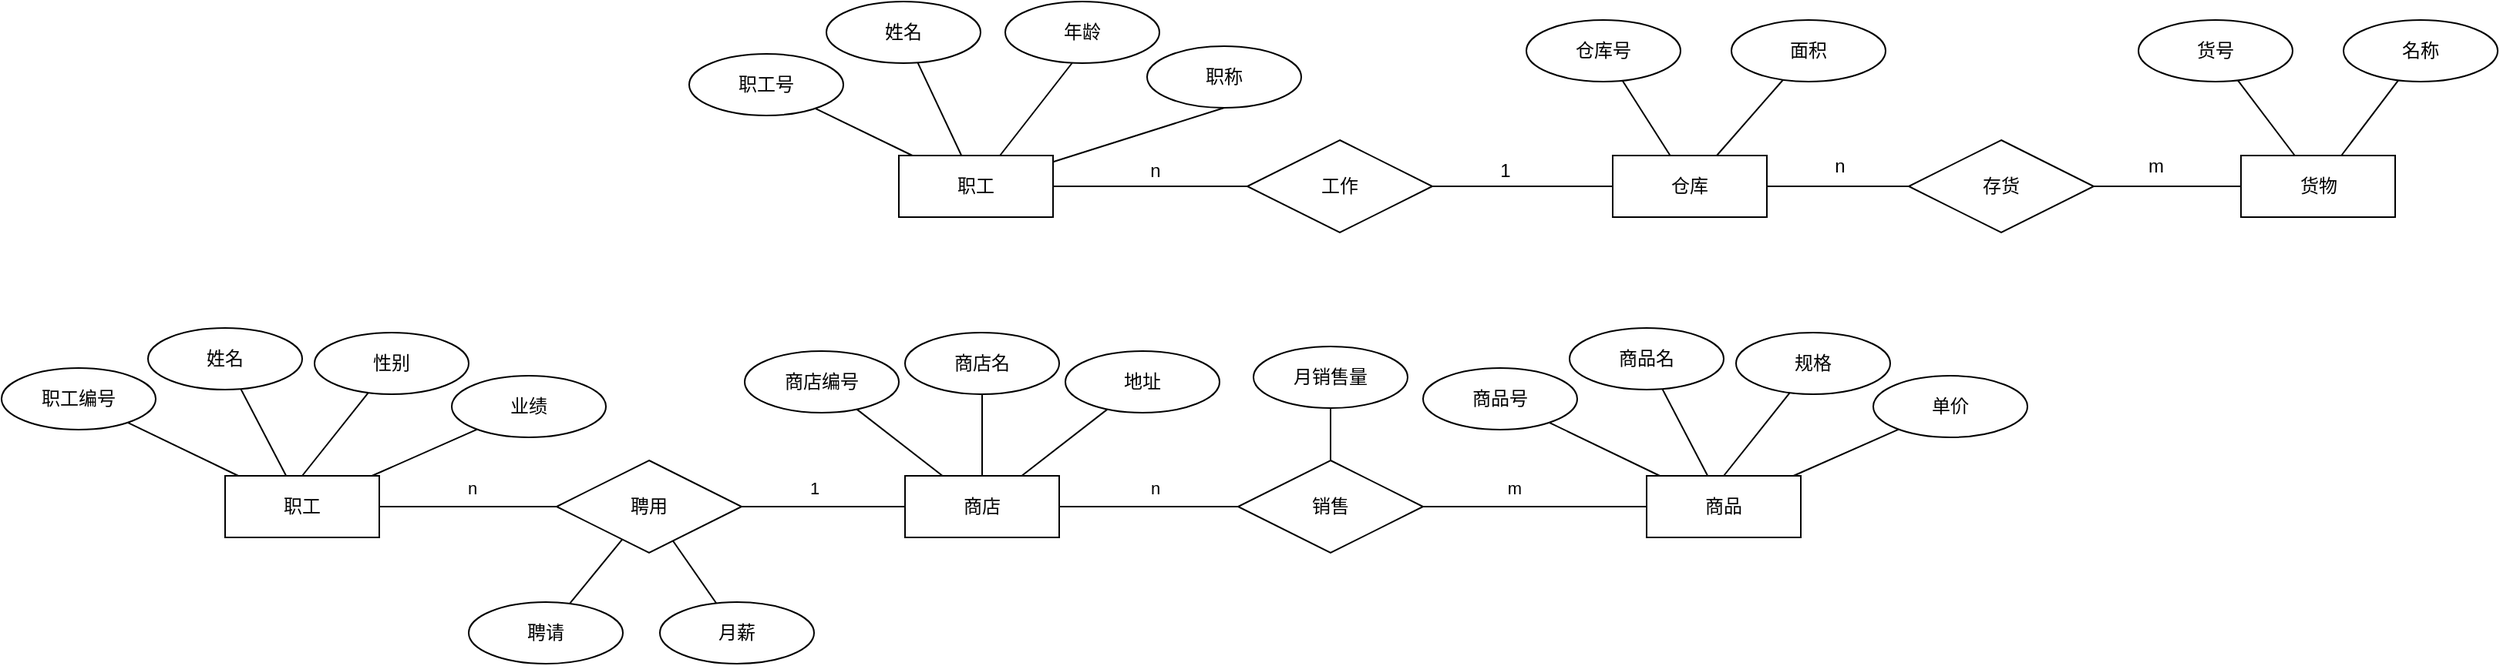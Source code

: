<mxfile version="21.7.5" type="github">
  <diagram id="R2lEEEUBdFMjLlhIrx00" name="Page-1">
    <mxGraphModel dx="1980" dy="488" grid="0" gridSize="10" guides="1" tooltips="1" connect="1" arrows="1" fold="1" page="0" pageScale="1" pageWidth="850" pageHeight="1100" math="0" shadow="0" extFonts="Permanent Marker^https://fonts.googleapis.com/css?family=Permanent+Marker">
      <root>
        <mxCell id="0" />
        <mxCell id="1" parent="0" />
        <mxCell id="lbiJdHwen5PBFrmT2Bng-1" value="仓库号" style="ellipse;whiteSpace=wrap;html=1;align=center;" vertex="1" parent="1">
          <mxGeometry x="-52" y="206" width="100" height="40" as="geometry" />
        </mxCell>
        <mxCell id="lbiJdHwen5PBFrmT2Bng-4" style="rounded=0;orthogonalLoop=1;jettySize=auto;html=1;endArrow=none;endFill=0;" edge="1" parent="1" source="lbiJdHwen5PBFrmT2Bng-2" target="lbiJdHwen5PBFrmT2Bng-1">
          <mxGeometry relative="1" as="geometry" />
        </mxCell>
        <mxCell id="lbiJdHwen5PBFrmT2Bng-6" style="rounded=0;orthogonalLoop=1;jettySize=auto;html=1;endArrow=none;endFill=0;" edge="1" parent="1" source="lbiJdHwen5PBFrmT2Bng-2" target="lbiJdHwen5PBFrmT2Bng-3">
          <mxGeometry relative="1" as="geometry" />
        </mxCell>
        <mxCell id="lbiJdHwen5PBFrmT2Bng-30" style="edgeStyle=orthogonalEdgeStyle;rounded=0;orthogonalLoop=1;jettySize=auto;html=1;endArrow=none;endFill=0;" edge="1" parent="1" source="lbiJdHwen5PBFrmT2Bng-2" target="lbiJdHwen5PBFrmT2Bng-29">
          <mxGeometry relative="1" as="geometry">
            <mxPoint x="163" y="316" as="targetPoint" />
          </mxGeometry>
        </mxCell>
        <mxCell id="lbiJdHwen5PBFrmT2Bng-2" value="仓库" style="whiteSpace=wrap;html=1;align=center;" vertex="1" parent="1">
          <mxGeometry x="4" y="294" width="100" height="40" as="geometry" />
        </mxCell>
        <mxCell id="lbiJdHwen5PBFrmT2Bng-3" value="面积" style="ellipse;whiteSpace=wrap;html=1;align=center;" vertex="1" parent="1">
          <mxGeometry x="81" y="206" width="100" height="40" as="geometry" />
        </mxCell>
        <mxCell id="lbiJdHwen5PBFrmT2Bng-7" value="货号" style="ellipse;whiteSpace=wrap;html=1;align=center;" vertex="1" parent="1">
          <mxGeometry x="345" y="206" width="100" height="40" as="geometry" />
        </mxCell>
        <mxCell id="lbiJdHwen5PBFrmT2Bng-8" style="rounded=0;orthogonalLoop=1;jettySize=auto;html=1;endArrow=none;endFill=0;" edge="1" parent="1" source="lbiJdHwen5PBFrmT2Bng-10" target="lbiJdHwen5PBFrmT2Bng-7">
          <mxGeometry relative="1" as="geometry" />
        </mxCell>
        <mxCell id="lbiJdHwen5PBFrmT2Bng-9" style="rounded=0;orthogonalLoop=1;jettySize=auto;html=1;endArrow=none;endFill=0;" edge="1" parent="1" source="lbiJdHwen5PBFrmT2Bng-10" target="lbiJdHwen5PBFrmT2Bng-11">
          <mxGeometry relative="1" as="geometry" />
        </mxCell>
        <mxCell id="lbiJdHwen5PBFrmT2Bng-10" value="货物" style="whiteSpace=wrap;html=1;align=center;" vertex="1" parent="1">
          <mxGeometry x="411.5" y="294" width="100" height="40" as="geometry" />
        </mxCell>
        <mxCell id="lbiJdHwen5PBFrmT2Bng-11" value="名称" style="ellipse;whiteSpace=wrap;html=1;align=center;" vertex="1" parent="1">
          <mxGeometry x="478" y="206" width="100" height="40" as="geometry" />
        </mxCell>
        <mxCell id="lbiJdHwen5PBFrmT2Bng-31" style="edgeStyle=orthogonalEdgeStyle;rounded=0;orthogonalLoop=1;jettySize=auto;html=1;entryX=0;entryY=0.5;entryDx=0;entryDy=0;endArrow=none;endFill=0;" edge="1" parent="1" source="lbiJdHwen5PBFrmT2Bng-29" target="lbiJdHwen5PBFrmT2Bng-10">
          <mxGeometry relative="1" as="geometry" />
        </mxCell>
        <mxCell id="lbiJdHwen5PBFrmT2Bng-29" value="存货" style="shape=rhombus;perimeter=rhombusPerimeter;whiteSpace=wrap;html=1;align=center;" vertex="1" parent="1">
          <mxGeometry x="196" y="284" width="120" height="60" as="geometry" />
        </mxCell>
        <mxCell id="lbiJdHwen5PBFrmT2Bng-33" style="edgeStyle=orthogonalEdgeStyle;rounded=0;orthogonalLoop=1;jettySize=auto;html=1;endArrow=none;endFill=0;" edge="1" parent="1" source="lbiJdHwen5PBFrmT2Bng-32" target="lbiJdHwen5PBFrmT2Bng-2">
          <mxGeometry relative="1" as="geometry" />
        </mxCell>
        <mxCell id="lbiJdHwen5PBFrmT2Bng-32" value="工作" style="shape=rhombus;perimeter=rhombusPerimeter;whiteSpace=wrap;html=1;align=center;" vertex="1" parent="1">
          <mxGeometry x="-233" y="284" width="120" height="60" as="geometry" />
        </mxCell>
        <mxCell id="lbiJdHwen5PBFrmT2Bng-34" value="职工号" style="ellipse;whiteSpace=wrap;html=1;align=center;" vertex="1" parent="1">
          <mxGeometry x="-595" y="228" width="100" height="40" as="geometry" />
        </mxCell>
        <mxCell id="lbiJdHwen5PBFrmT2Bng-35" style="rounded=0;orthogonalLoop=1;jettySize=auto;html=1;endArrow=none;endFill=0;" edge="1" parent="1" source="lbiJdHwen5PBFrmT2Bng-39" target="lbiJdHwen5PBFrmT2Bng-34">
          <mxGeometry relative="1" as="geometry" />
        </mxCell>
        <mxCell id="lbiJdHwen5PBFrmT2Bng-36" style="rounded=0;orthogonalLoop=1;jettySize=auto;html=1;endArrow=none;endFill=0;" edge="1" parent="1" source="lbiJdHwen5PBFrmT2Bng-39" target="lbiJdHwen5PBFrmT2Bng-40">
          <mxGeometry relative="1" as="geometry" />
        </mxCell>
        <mxCell id="lbiJdHwen5PBFrmT2Bng-37" style="rounded=0;orthogonalLoop=1;jettySize=auto;html=1;entryX=0.434;entryY=0.997;entryDx=0;entryDy=0;entryPerimeter=0;endArrow=none;endFill=0;" edge="1" parent="1" source="lbiJdHwen5PBFrmT2Bng-39" target="lbiJdHwen5PBFrmT2Bng-41">
          <mxGeometry relative="1" as="geometry" />
        </mxCell>
        <mxCell id="lbiJdHwen5PBFrmT2Bng-38" style="rounded=0;orthogonalLoop=1;jettySize=auto;html=1;entryX=0.5;entryY=1;entryDx=0;entryDy=0;endArrow=none;endFill=0;" edge="1" parent="1" source="lbiJdHwen5PBFrmT2Bng-39" target="lbiJdHwen5PBFrmT2Bng-42">
          <mxGeometry relative="1" as="geometry">
            <mxPoint x="-154" y="255" as="targetPoint" />
          </mxGeometry>
        </mxCell>
        <mxCell id="lbiJdHwen5PBFrmT2Bng-43" style="edgeStyle=orthogonalEdgeStyle;rounded=0;orthogonalLoop=1;jettySize=auto;html=1;entryX=0;entryY=0.5;entryDx=0;entryDy=0;endArrow=none;endFill=0;" edge="1" parent="1" source="lbiJdHwen5PBFrmT2Bng-39" target="lbiJdHwen5PBFrmT2Bng-32">
          <mxGeometry relative="1" as="geometry" />
        </mxCell>
        <mxCell id="lbiJdHwen5PBFrmT2Bng-39" value="职工" style="whiteSpace=wrap;html=1;align=center;" vertex="1" parent="1">
          <mxGeometry x="-459" y="294" width="100" height="40" as="geometry" />
        </mxCell>
        <mxCell id="lbiJdHwen5PBFrmT2Bng-40" value="姓名" style="ellipse;whiteSpace=wrap;html=1;align=center;" vertex="1" parent="1">
          <mxGeometry x="-506" y="194" width="100" height="40" as="geometry" />
        </mxCell>
        <mxCell id="lbiJdHwen5PBFrmT2Bng-41" value="年龄" style="ellipse;whiteSpace=wrap;html=1;align=center;" vertex="1" parent="1">
          <mxGeometry x="-390" y="194" width="100" height="40" as="geometry" />
        </mxCell>
        <mxCell id="lbiJdHwen5PBFrmT2Bng-42" value="职称" style="ellipse;whiteSpace=wrap;html=1;align=center;" vertex="1" parent="1">
          <mxGeometry x="-298" y="223" width="100" height="40" as="geometry" />
        </mxCell>
        <mxCell id="lbiJdHwen5PBFrmT2Bng-44" value="1" style="text;html=1;align=center;verticalAlign=middle;resizable=0;points=[];autosize=1;strokeColor=none;fillColor=none;" vertex="1" parent="1">
          <mxGeometry x="-79" y="291" width="25" height="26" as="geometry" />
        </mxCell>
        <mxCell id="lbiJdHwen5PBFrmT2Bng-45" value="n" style="text;html=1;align=center;verticalAlign=middle;resizable=0;points=[];autosize=1;strokeColor=none;fillColor=none;" vertex="1" parent="1">
          <mxGeometry x="-306" y="291" width="25" height="26" as="geometry" />
        </mxCell>
        <mxCell id="lbiJdHwen5PBFrmT2Bng-46" value="n" style="text;html=1;align=center;verticalAlign=middle;resizable=0;points=[];autosize=1;strokeColor=none;fillColor=none;" vertex="1" parent="1">
          <mxGeometry x="138" y="288" width="25" height="26" as="geometry" />
        </mxCell>
        <mxCell id="lbiJdHwen5PBFrmT2Bng-47" value="m" style="text;html=1;align=center;verticalAlign=middle;resizable=0;points=[];autosize=1;strokeColor=none;fillColor=none;" vertex="1" parent="1">
          <mxGeometry x="342" y="288" width="28" height="26" as="geometry" />
        </mxCell>
        <mxCell id="lbiJdHwen5PBFrmT2Bng-75" style="edgeStyle=none;shape=connector;rounded=0;orthogonalLoop=1;jettySize=auto;html=1;entryX=0;entryY=0.5;entryDx=0;entryDy=0;labelBackgroundColor=default;strokeColor=default;fontFamily=Helvetica;fontSize=11;fontColor=default;endArrow=none;endFill=0;" edge="1" parent="1" source="lbiJdHwen5PBFrmT2Bng-48" target="lbiJdHwen5PBFrmT2Bng-74">
          <mxGeometry relative="1" as="geometry" />
        </mxCell>
        <mxCell id="lbiJdHwen5PBFrmT2Bng-91" style="edgeStyle=none;shape=connector;rounded=0;orthogonalLoop=1;jettySize=auto;html=1;labelBackgroundColor=default;strokeColor=default;fontFamily=Helvetica;fontSize=11;fontColor=default;endArrow=none;endFill=0;" edge="1" parent="1" source="lbiJdHwen5PBFrmT2Bng-48" target="lbiJdHwen5PBFrmT2Bng-90">
          <mxGeometry relative="1" as="geometry" />
        </mxCell>
        <mxCell id="lbiJdHwen5PBFrmT2Bng-48" value="商店" style="whiteSpace=wrap;html=1;align=center;" vertex="1" parent="1">
          <mxGeometry x="-455" y="502" width="100" height="40" as="geometry" />
        </mxCell>
        <mxCell id="lbiJdHwen5PBFrmT2Bng-52" style="rounded=0;orthogonalLoop=1;jettySize=auto;html=1;endArrow=none;endFill=0;" edge="1" parent="1" source="lbiJdHwen5PBFrmT2Bng-49" target="lbiJdHwen5PBFrmT2Bng-48">
          <mxGeometry relative="1" as="geometry" />
        </mxCell>
        <mxCell id="lbiJdHwen5PBFrmT2Bng-49" value="商店编号" style="ellipse;whiteSpace=wrap;html=1;align=center;" vertex="1" parent="1">
          <mxGeometry x="-559" y="421" width="100" height="40" as="geometry" />
        </mxCell>
        <mxCell id="lbiJdHwen5PBFrmT2Bng-53" style="rounded=0;orthogonalLoop=1;jettySize=auto;html=1;endArrow=none;endFill=0;" edge="1" parent="1" source="lbiJdHwen5PBFrmT2Bng-50" target="lbiJdHwen5PBFrmT2Bng-48">
          <mxGeometry relative="1" as="geometry" />
        </mxCell>
        <mxCell id="lbiJdHwen5PBFrmT2Bng-50" value="商店名" style="ellipse;whiteSpace=wrap;html=1;align=center;" vertex="1" parent="1">
          <mxGeometry x="-455" y="409" width="100" height="40" as="geometry" />
        </mxCell>
        <mxCell id="lbiJdHwen5PBFrmT2Bng-54" style="rounded=0;orthogonalLoop=1;jettySize=auto;html=1;endArrow=none;endFill=0;" edge="1" parent="1" source="lbiJdHwen5PBFrmT2Bng-51" target="lbiJdHwen5PBFrmT2Bng-48">
          <mxGeometry relative="1" as="geometry" />
        </mxCell>
        <mxCell id="lbiJdHwen5PBFrmT2Bng-51" value="地址" style="ellipse;whiteSpace=wrap;html=1;align=center;" vertex="1" parent="1">
          <mxGeometry x="-351" y="421" width="100" height="40" as="geometry" />
        </mxCell>
        <mxCell id="lbiJdHwen5PBFrmT2Bng-55" value="商品" style="whiteSpace=wrap;html=1;align=center;" vertex="1" parent="1">
          <mxGeometry x="26" y="502" width="100" height="40" as="geometry" />
        </mxCell>
        <mxCell id="lbiJdHwen5PBFrmT2Bng-62" style="edgeStyle=none;shape=connector;rounded=0;orthogonalLoop=1;jettySize=auto;html=1;labelBackgroundColor=default;strokeColor=default;fontFamily=Helvetica;fontSize=11;fontColor=default;endArrow=none;endFill=0;" edge="1" parent="1" source="lbiJdHwen5PBFrmT2Bng-56" target="lbiJdHwen5PBFrmT2Bng-55">
          <mxGeometry relative="1" as="geometry" />
        </mxCell>
        <mxCell id="lbiJdHwen5PBFrmT2Bng-56" value="商品号" style="ellipse;whiteSpace=wrap;html=1;align=center;" vertex="1" parent="1">
          <mxGeometry x="-119" y="432" width="100" height="40" as="geometry" />
        </mxCell>
        <mxCell id="lbiJdHwen5PBFrmT2Bng-64" style="edgeStyle=none;shape=connector;rounded=0;orthogonalLoop=1;jettySize=auto;html=1;labelBackgroundColor=default;strokeColor=default;fontFamily=Helvetica;fontSize=11;fontColor=default;endArrow=none;endFill=0;" edge="1" parent="1" source="lbiJdHwen5PBFrmT2Bng-57" target="lbiJdHwen5PBFrmT2Bng-55">
          <mxGeometry relative="1" as="geometry" />
        </mxCell>
        <mxCell id="lbiJdHwen5PBFrmT2Bng-57" value="商品名" style="ellipse;whiteSpace=wrap;html=1;align=center;" vertex="1" parent="1">
          <mxGeometry x="-24" y="406" width="100" height="40" as="geometry" />
        </mxCell>
        <mxCell id="lbiJdHwen5PBFrmT2Bng-60" style="rounded=0;orthogonalLoop=1;jettySize=auto;html=1;entryX=0.5;entryY=0;entryDx=0;entryDy=0;strokeColor=default;endArrow=none;endFill=0;" edge="1" parent="1" source="lbiJdHwen5PBFrmT2Bng-58" target="lbiJdHwen5PBFrmT2Bng-55">
          <mxGeometry relative="1" as="geometry" />
        </mxCell>
        <mxCell id="lbiJdHwen5PBFrmT2Bng-58" value="规格" style="ellipse;whiteSpace=wrap;html=1;align=center;" vertex="1" parent="1">
          <mxGeometry x="84" y="409" width="100" height="40" as="geometry" />
        </mxCell>
        <mxCell id="lbiJdHwen5PBFrmT2Bng-63" style="edgeStyle=none;shape=connector;rounded=0;orthogonalLoop=1;jettySize=auto;html=1;labelBackgroundColor=default;strokeColor=default;fontFamily=Helvetica;fontSize=11;fontColor=default;endArrow=none;endFill=0;" edge="1" parent="1" source="lbiJdHwen5PBFrmT2Bng-59" target="lbiJdHwen5PBFrmT2Bng-55">
          <mxGeometry relative="1" as="geometry" />
        </mxCell>
        <mxCell id="lbiJdHwen5PBFrmT2Bng-59" value="单价" style="ellipse;whiteSpace=wrap;html=1;align=center;" vertex="1" parent="1">
          <mxGeometry x="173" y="437" width="100" height="40" as="geometry" />
        </mxCell>
        <mxCell id="lbiJdHwen5PBFrmT2Bng-76" style="edgeStyle=none;shape=connector;rounded=0;orthogonalLoop=1;jettySize=auto;html=1;entryX=0;entryY=0.5;entryDx=0;entryDy=0;labelBackgroundColor=default;strokeColor=default;fontFamily=Helvetica;fontSize=11;fontColor=default;endArrow=none;endFill=0;" edge="1" parent="1" source="lbiJdHwen5PBFrmT2Bng-74" target="lbiJdHwen5PBFrmT2Bng-55">
          <mxGeometry relative="1" as="geometry" />
        </mxCell>
        <mxCell id="lbiJdHwen5PBFrmT2Bng-74" value="销售" style="shape=rhombus;perimeter=rhombusPerimeter;whiteSpace=wrap;html=1;align=center;" vertex="1" parent="1">
          <mxGeometry x="-239" y="492" width="120" height="60" as="geometry" />
        </mxCell>
        <mxCell id="lbiJdHwen5PBFrmT2Bng-78" style="edgeStyle=none;shape=connector;rounded=0;orthogonalLoop=1;jettySize=auto;html=1;labelBackgroundColor=default;strokeColor=default;fontFamily=Helvetica;fontSize=11;fontColor=default;endArrow=none;endFill=0;" edge="1" parent="1" source="lbiJdHwen5PBFrmT2Bng-77" target="lbiJdHwen5PBFrmT2Bng-74">
          <mxGeometry relative="1" as="geometry" />
        </mxCell>
        <mxCell id="lbiJdHwen5PBFrmT2Bng-77" value="月销售量" style="ellipse;whiteSpace=wrap;html=1;align=center;" vertex="1" parent="1">
          <mxGeometry x="-229" y="418" width="100" height="40" as="geometry" />
        </mxCell>
        <mxCell id="lbiJdHwen5PBFrmT2Bng-79" value="n" style="text;html=1;align=center;verticalAlign=middle;resizable=0;points=[];autosize=1;strokeColor=none;fillColor=none;fontSize=11;fontFamily=Helvetica;fontColor=default;" vertex="1" parent="1">
          <mxGeometry x="-306" y="497" width="25" height="26" as="geometry" />
        </mxCell>
        <mxCell id="lbiJdHwen5PBFrmT2Bng-80" value="m" style="text;html=1;align=center;verticalAlign=middle;resizable=0;points=[];autosize=1;strokeColor=none;fillColor=none;fontSize=11;fontFamily=Helvetica;fontColor=default;" vertex="1" parent="1">
          <mxGeometry x="-74" y="497" width="28" height="26" as="geometry" />
        </mxCell>
        <mxCell id="lbiJdHwen5PBFrmT2Bng-81" value="职工" style="whiteSpace=wrap;html=1;align=center;" vertex="1" parent="1">
          <mxGeometry x="-896" y="502" width="100" height="40" as="geometry" />
        </mxCell>
        <mxCell id="lbiJdHwen5PBFrmT2Bng-82" style="edgeStyle=none;shape=connector;rounded=0;orthogonalLoop=1;jettySize=auto;html=1;labelBackgroundColor=default;strokeColor=default;fontFamily=Helvetica;fontSize=11;fontColor=default;endArrow=none;endFill=0;" edge="1" parent="1" source="lbiJdHwen5PBFrmT2Bng-83" target="lbiJdHwen5PBFrmT2Bng-81">
          <mxGeometry relative="1" as="geometry" />
        </mxCell>
        <mxCell id="lbiJdHwen5PBFrmT2Bng-83" value="职工编号" style="ellipse;whiteSpace=wrap;html=1;align=center;" vertex="1" parent="1">
          <mxGeometry x="-1041" y="432" width="100" height="40" as="geometry" />
        </mxCell>
        <mxCell id="lbiJdHwen5PBFrmT2Bng-84" style="edgeStyle=none;shape=connector;rounded=0;orthogonalLoop=1;jettySize=auto;html=1;labelBackgroundColor=default;strokeColor=default;fontFamily=Helvetica;fontSize=11;fontColor=default;endArrow=none;endFill=0;" edge="1" parent="1" source="lbiJdHwen5PBFrmT2Bng-85" target="lbiJdHwen5PBFrmT2Bng-81">
          <mxGeometry relative="1" as="geometry" />
        </mxCell>
        <mxCell id="lbiJdHwen5PBFrmT2Bng-85" value="姓名" style="ellipse;whiteSpace=wrap;html=1;align=center;" vertex="1" parent="1">
          <mxGeometry x="-946" y="406" width="100" height="40" as="geometry" />
        </mxCell>
        <mxCell id="lbiJdHwen5PBFrmT2Bng-86" style="rounded=0;orthogonalLoop=1;jettySize=auto;html=1;entryX=0.5;entryY=0;entryDx=0;entryDy=0;strokeColor=default;endArrow=none;endFill=0;" edge="1" parent="1" source="lbiJdHwen5PBFrmT2Bng-87" target="lbiJdHwen5PBFrmT2Bng-81">
          <mxGeometry relative="1" as="geometry" />
        </mxCell>
        <mxCell id="lbiJdHwen5PBFrmT2Bng-87" value="性别" style="ellipse;whiteSpace=wrap;html=1;align=center;" vertex="1" parent="1">
          <mxGeometry x="-838" y="409" width="100" height="40" as="geometry" />
        </mxCell>
        <mxCell id="lbiJdHwen5PBFrmT2Bng-88" style="edgeStyle=none;shape=connector;rounded=0;orthogonalLoop=1;jettySize=auto;html=1;labelBackgroundColor=default;strokeColor=default;fontFamily=Helvetica;fontSize=11;fontColor=default;endArrow=none;endFill=0;" edge="1" parent="1" source="lbiJdHwen5PBFrmT2Bng-89" target="lbiJdHwen5PBFrmT2Bng-81">
          <mxGeometry relative="1" as="geometry" />
        </mxCell>
        <mxCell id="lbiJdHwen5PBFrmT2Bng-89" value="业绩" style="ellipse;whiteSpace=wrap;html=1;align=center;" vertex="1" parent="1">
          <mxGeometry x="-749" y="437" width="100" height="40" as="geometry" />
        </mxCell>
        <mxCell id="lbiJdHwen5PBFrmT2Bng-92" style="edgeStyle=none;shape=connector;rounded=0;orthogonalLoop=1;jettySize=auto;html=1;entryX=1;entryY=0.5;entryDx=0;entryDy=0;labelBackgroundColor=default;strokeColor=default;fontFamily=Helvetica;fontSize=11;fontColor=default;endArrow=none;endFill=0;" edge="1" parent="1" source="lbiJdHwen5PBFrmT2Bng-90" target="lbiJdHwen5PBFrmT2Bng-81">
          <mxGeometry relative="1" as="geometry" />
        </mxCell>
        <mxCell id="lbiJdHwen5PBFrmT2Bng-95" style="edgeStyle=none;shape=connector;rounded=0;orthogonalLoop=1;jettySize=auto;html=1;labelBackgroundColor=default;strokeColor=default;fontFamily=Helvetica;fontSize=11;fontColor=default;endArrow=none;endFill=0;" edge="1" parent="1" source="lbiJdHwen5PBFrmT2Bng-90" target="lbiJdHwen5PBFrmT2Bng-93">
          <mxGeometry relative="1" as="geometry" />
        </mxCell>
        <mxCell id="lbiJdHwen5PBFrmT2Bng-96" style="edgeStyle=none;shape=connector;rounded=0;orthogonalLoop=1;jettySize=auto;html=1;labelBackgroundColor=default;strokeColor=default;fontFamily=Helvetica;fontSize=11;fontColor=default;endArrow=none;endFill=0;" edge="1" parent="1" source="lbiJdHwen5PBFrmT2Bng-90" target="lbiJdHwen5PBFrmT2Bng-94">
          <mxGeometry relative="1" as="geometry" />
        </mxCell>
        <mxCell id="lbiJdHwen5PBFrmT2Bng-90" value="聘用" style="shape=rhombus;perimeter=rhombusPerimeter;whiteSpace=wrap;html=1;align=center;" vertex="1" parent="1">
          <mxGeometry x="-681" y="492" width="120" height="60" as="geometry" />
        </mxCell>
        <mxCell id="lbiJdHwen5PBFrmT2Bng-93" value="聘请" style="ellipse;whiteSpace=wrap;html=1;align=center;" vertex="1" parent="1">
          <mxGeometry x="-738" y="584" width="100" height="40" as="geometry" />
        </mxCell>
        <mxCell id="lbiJdHwen5PBFrmT2Bng-94" value="月薪" style="ellipse;whiteSpace=wrap;html=1;align=center;" vertex="1" parent="1">
          <mxGeometry x="-614" y="584" width="100" height="40" as="geometry" />
        </mxCell>
        <mxCell id="lbiJdHwen5PBFrmT2Bng-98" value="1" style="text;html=1;align=center;verticalAlign=middle;resizable=0;points=[];autosize=1;strokeColor=none;fillColor=none;fontSize=11;fontFamily=Helvetica;fontColor=default;" vertex="1" parent="1">
          <mxGeometry x="-527" y="497" width="25" height="26" as="geometry" />
        </mxCell>
        <mxCell id="lbiJdHwen5PBFrmT2Bng-99" value="n" style="text;html=1;align=center;verticalAlign=middle;resizable=0;points=[];autosize=1;strokeColor=none;fillColor=none;fontSize=11;fontFamily=Helvetica;fontColor=default;" vertex="1" parent="1">
          <mxGeometry x="-749" y="497" width="25" height="26" as="geometry" />
        </mxCell>
      </root>
    </mxGraphModel>
  </diagram>
</mxfile>
